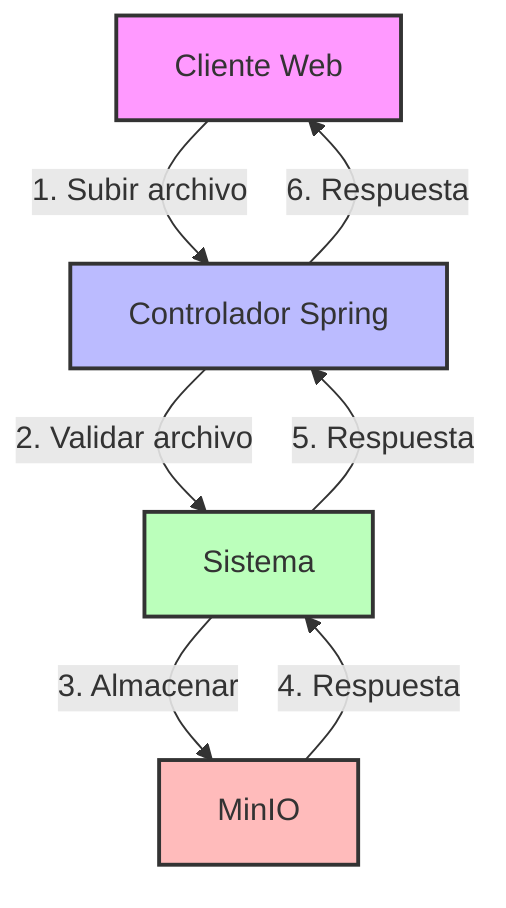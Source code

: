 graph TD
    A[Cliente Web] -->|1. Subir archivo| B[Controlador Spring]
    B -->|2. Validar archivo| C[Sistema]
    C -->|3. Almacenar| D[MinIO]
    D -->|4. Respuesta| C
    C -->|5. Respuesta| B
    B -->|6. Respuesta| A
    
    style A fill:#f9f,stroke:#333,stroke-width:2px
    style B fill:#bbf,stroke:#333,stroke-width:2px
    style C fill:#bfb,stroke:#333,stroke-width:2px
    style D fill:#fbb,stroke:#333,stroke-width:2px
